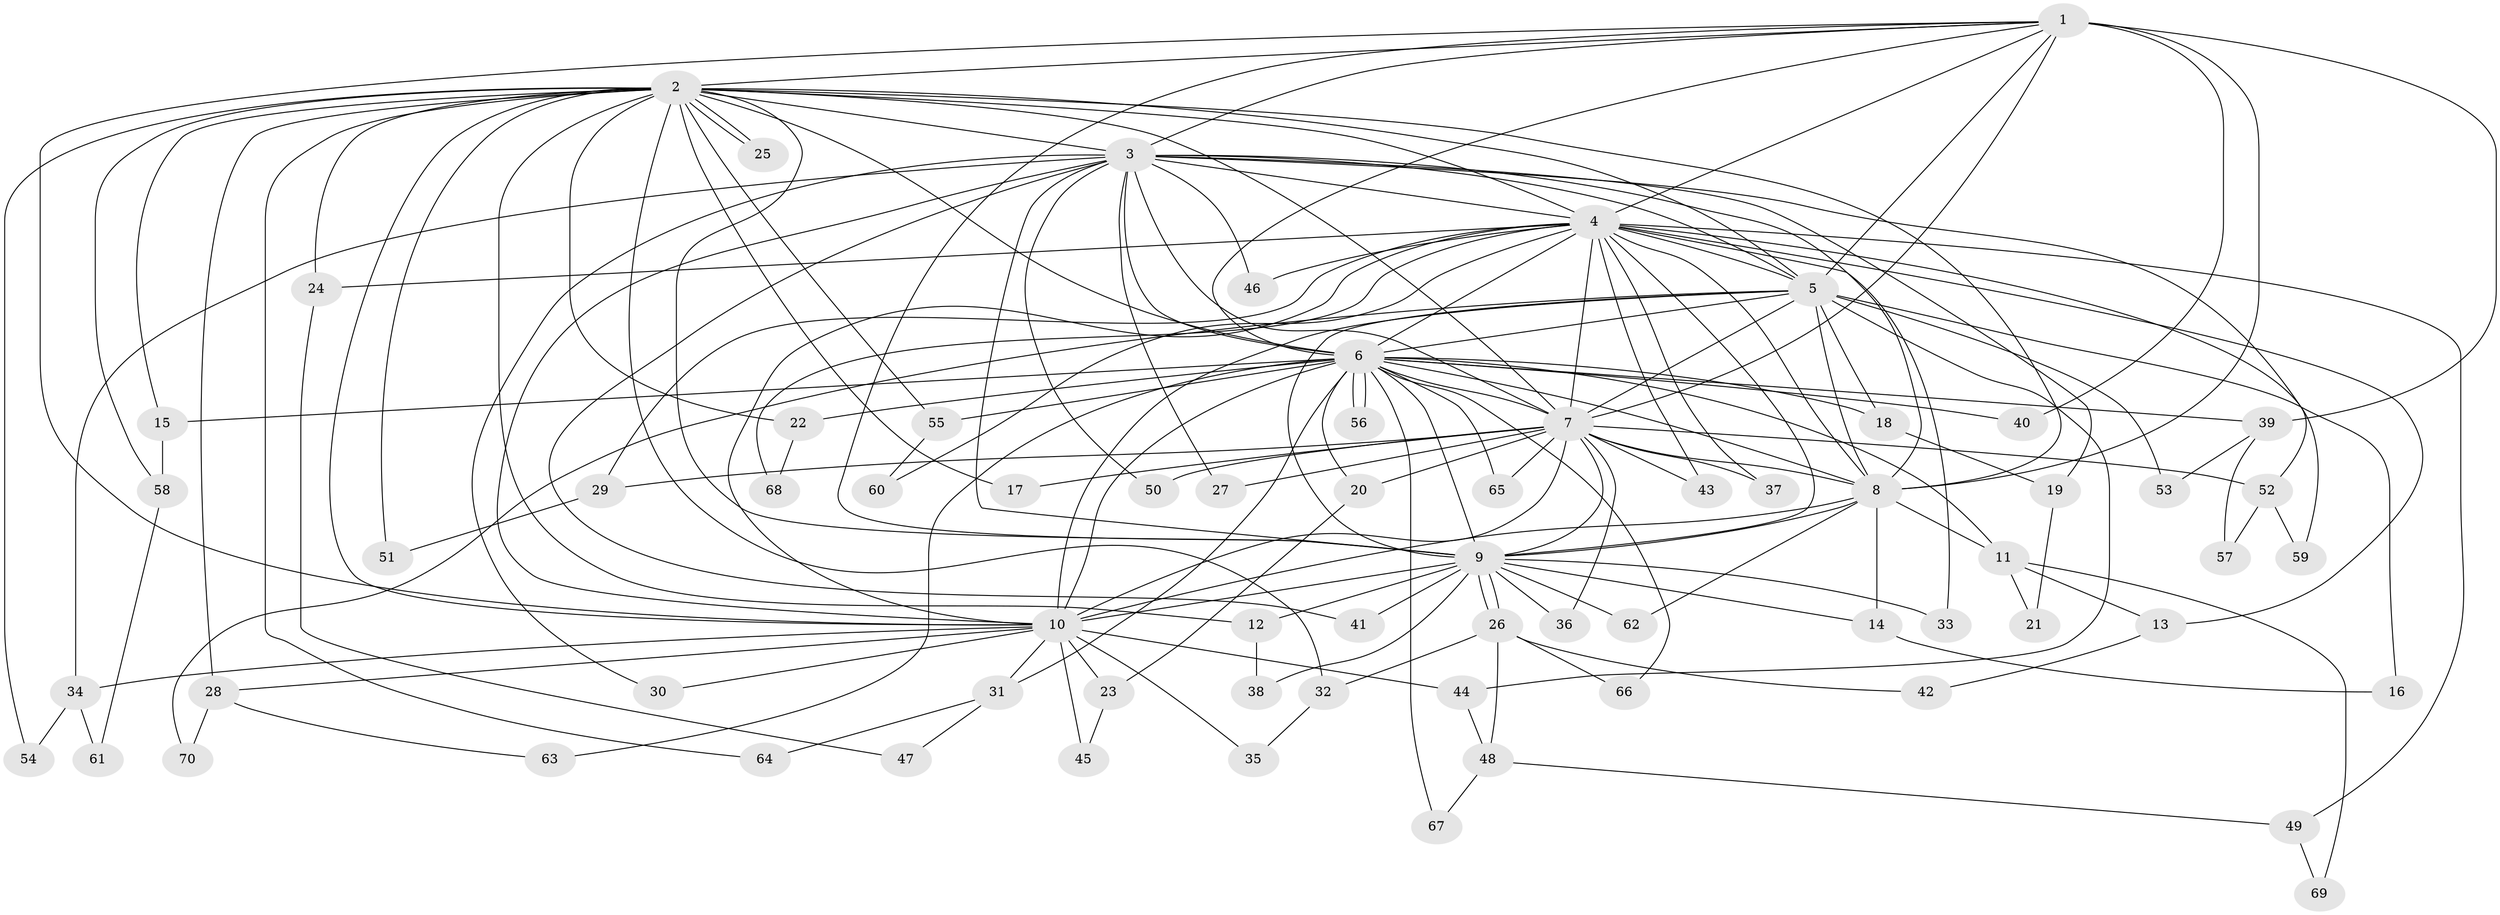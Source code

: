 // Generated by graph-tools (version 1.1) at 2025/14/03/09/25 04:14:10]
// undirected, 70 vertices, 165 edges
graph export_dot {
graph [start="1"]
  node [color=gray90,style=filled];
  1;
  2;
  3;
  4;
  5;
  6;
  7;
  8;
  9;
  10;
  11;
  12;
  13;
  14;
  15;
  16;
  17;
  18;
  19;
  20;
  21;
  22;
  23;
  24;
  25;
  26;
  27;
  28;
  29;
  30;
  31;
  32;
  33;
  34;
  35;
  36;
  37;
  38;
  39;
  40;
  41;
  42;
  43;
  44;
  45;
  46;
  47;
  48;
  49;
  50;
  51;
  52;
  53;
  54;
  55;
  56;
  57;
  58;
  59;
  60;
  61;
  62;
  63;
  64;
  65;
  66;
  67;
  68;
  69;
  70;
  1 -- 2;
  1 -- 3;
  1 -- 4;
  1 -- 5;
  1 -- 6;
  1 -- 7;
  1 -- 8;
  1 -- 9;
  1 -- 10;
  1 -- 39;
  1 -- 40;
  2 -- 3;
  2 -- 4;
  2 -- 5;
  2 -- 6;
  2 -- 7;
  2 -- 8;
  2 -- 9;
  2 -- 10;
  2 -- 12;
  2 -- 15;
  2 -- 17;
  2 -- 22;
  2 -- 24;
  2 -- 25;
  2 -- 25;
  2 -- 28;
  2 -- 32;
  2 -- 51;
  2 -- 54;
  2 -- 55;
  2 -- 58;
  2 -- 64;
  3 -- 4;
  3 -- 5;
  3 -- 6;
  3 -- 7;
  3 -- 8;
  3 -- 9;
  3 -- 10;
  3 -- 19;
  3 -- 27;
  3 -- 30;
  3 -- 34;
  3 -- 41;
  3 -- 46;
  3 -- 50;
  3 -- 52;
  4 -- 5;
  4 -- 6;
  4 -- 7;
  4 -- 8;
  4 -- 9;
  4 -- 10;
  4 -- 13;
  4 -- 24;
  4 -- 29;
  4 -- 33;
  4 -- 37;
  4 -- 43;
  4 -- 46;
  4 -- 49;
  4 -- 59;
  4 -- 60;
  4 -- 68;
  5 -- 6;
  5 -- 7;
  5 -- 8;
  5 -- 9;
  5 -- 10;
  5 -- 16;
  5 -- 18;
  5 -- 44;
  5 -- 53;
  5 -- 70;
  6 -- 7;
  6 -- 8;
  6 -- 9;
  6 -- 10;
  6 -- 11;
  6 -- 15;
  6 -- 18;
  6 -- 20;
  6 -- 22;
  6 -- 31;
  6 -- 39;
  6 -- 40;
  6 -- 55;
  6 -- 56;
  6 -- 56;
  6 -- 63;
  6 -- 65;
  6 -- 66;
  6 -- 67;
  7 -- 8;
  7 -- 9;
  7 -- 10;
  7 -- 17;
  7 -- 20;
  7 -- 27;
  7 -- 29;
  7 -- 36;
  7 -- 37;
  7 -- 43;
  7 -- 50;
  7 -- 52;
  7 -- 65;
  8 -- 9;
  8 -- 10;
  8 -- 11;
  8 -- 14;
  8 -- 62;
  9 -- 10;
  9 -- 12;
  9 -- 14;
  9 -- 26;
  9 -- 26;
  9 -- 33;
  9 -- 36;
  9 -- 38;
  9 -- 41;
  9 -- 62;
  10 -- 23;
  10 -- 28;
  10 -- 30;
  10 -- 31;
  10 -- 34;
  10 -- 35;
  10 -- 44;
  10 -- 45;
  11 -- 13;
  11 -- 21;
  11 -- 69;
  12 -- 38;
  13 -- 42;
  14 -- 16;
  15 -- 58;
  18 -- 19;
  19 -- 21;
  20 -- 23;
  22 -- 68;
  23 -- 45;
  24 -- 47;
  26 -- 32;
  26 -- 42;
  26 -- 48;
  26 -- 66;
  28 -- 63;
  28 -- 70;
  29 -- 51;
  31 -- 47;
  31 -- 64;
  32 -- 35;
  34 -- 54;
  34 -- 61;
  39 -- 53;
  39 -- 57;
  44 -- 48;
  48 -- 49;
  48 -- 67;
  49 -- 69;
  52 -- 57;
  52 -- 59;
  55 -- 60;
  58 -- 61;
}
